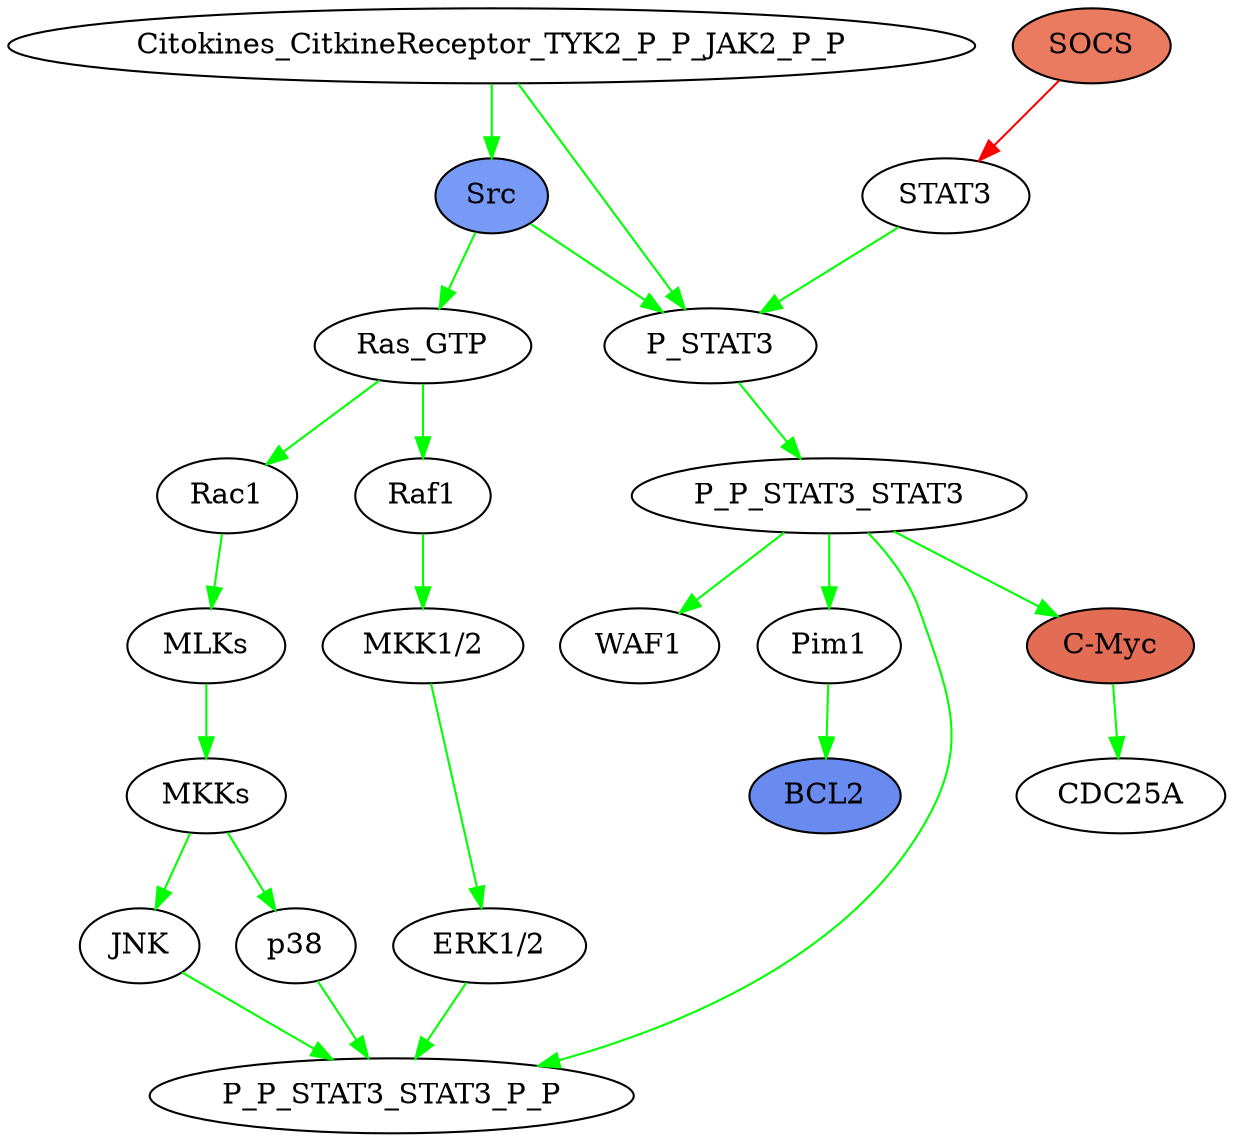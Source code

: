 strict digraph  {
	Src	 [color=black,
		fillcolor="#779AF6",
		style=filled];
	P_STAT3	 [color=black,
		fillcolor="#ffffff",
		style=filled];
	Src -> P_STAT3	 [color=green];
	Ras_GTP	 [color=black,
		fillcolor="#ffffff",
		style=filled];
	Src -> Ras_GTP	 [color=green];
	Citokines_CitkineReceptor_TYK2_P_P_JAK2_P_P	 [color=black,
		fillcolor="#ffffff",
		style=filled];
	Citokines_CitkineReceptor_TYK2_P_P_JAK2_P_P -> P_STAT3	 [color=green];
	Citokines_CitkineReceptor_TYK2_P_P_JAK2_P_P -> Src	 [color=green];
	P_P_STAT3_STAT3	 [color=black,
		fillcolor="#ffffff",
		style=filled];
	P_STAT3 -> P_P_STAT3_STAT3	 [color=green];
	STAT3	 [color=black,
		fillcolor="#ffffff",
		style=filled];
	STAT3 -> P_STAT3	 [color=green];
	"MKK1/2"	 [color=black,
		fillcolor="#ffffff",
		style=filled];
	"ERK1/2"	 [color=black,
		fillcolor="#ffffff",
		style=filled];
	"MKK1/2" -> "ERK1/2"	 [color=green];
	P_P_STAT3_STAT3_P_P	 [color=black,
		fillcolor="#ffffff",
		style=filled];
	Rac1	 [color=black,
		fillcolor="#ffffff",
		style=filled];
	MLKs	 [color=black,
		fillcolor="#ffffff",
		style=filled];
	Rac1 -> MLKs	 [color=green];
	"C-Myc"	 [color=black,
		fillcolor="#E36C54",
		style=filled];
	CDC25A	 [color=black,
		fillcolor="#ffffff",
		style=filled];
	"C-Myc" -> CDC25A	 [color=green];
	MKKs	 [color=black,
		fillcolor="#ffffff",
		style=filled];
	MLKs -> MKKs	 [color=green];
	WAF1	 [color=black,
		fillcolor="#ffffff",
		style=filled];
	P_P_STAT3_STAT3 -> P_P_STAT3_STAT3_P_P	 [color=green];
	P_P_STAT3_STAT3 -> "C-Myc"	 [color=green];
	P_P_STAT3_STAT3 -> WAF1	 [color=green];
	Pim1	 [color=black,
		fillcolor="#ffffff",
		style=filled];
	P_P_STAT3_STAT3 -> Pim1	 [color=green];
	Raf1	 [color=black,
		fillcolor="#ffffff",
		style=filled];
	Raf1 -> "MKK1/2"	 [color=green];
	p38	 [color=black,
		fillcolor="#ffffff",
		style=filled];
	p38 -> P_P_STAT3_STAT3_P_P	 [color=green];
	"ERK1/2" -> P_P_STAT3_STAT3_P_P	 [color=green];
	JNK	 [color=black,
		fillcolor="#ffffff",
		style=filled];
	JNK -> P_P_STAT3_STAT3_P_P	 [color=green];
	SOCS	 [color=black,
		fillcolor="#EA7B60",
		style=filled];
	SOCS -> STAT3	 [color=red];
	MKKs -> p38	 [color=green];
	MKKs -> JNK	 [color=green];
	Ras_GTP -> Rac1	 [color=green];
	Ras_GTP -> Raf1	 [color=green];
	BCL2	 [color=black,
		fillcolor="#698BEF",
		style=filled];
	Pim1 -> BCL2	 [color=green];
}
